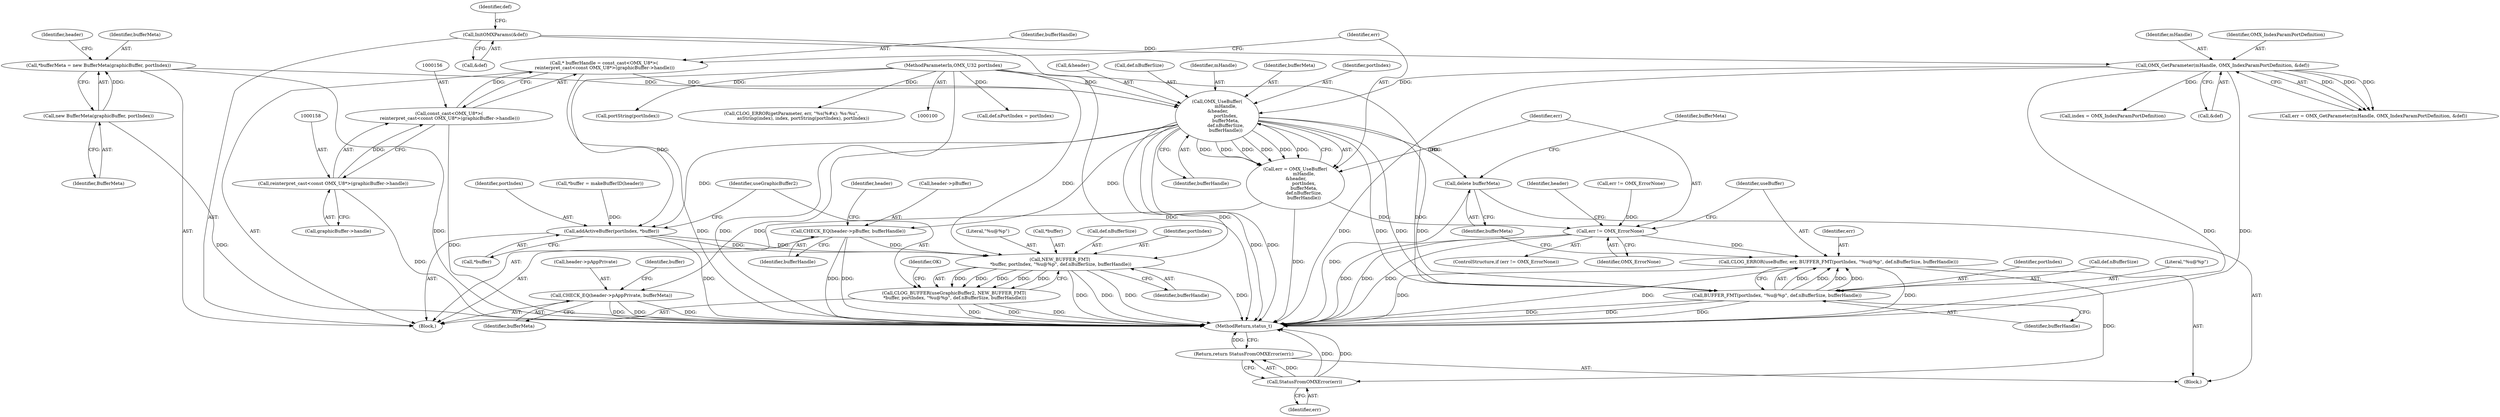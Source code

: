 digraph "0_Android_b351eabb428c7ca85a34513c64601f437923d576_13@pointer" {
"1000164" [label="(Call,OMX_UseBuffer(\n            mHandle,\n &header,\n            portIndex,\n            bufferMeta,\n            def.nBufferSize,\n            bufferHandle))"];
"1000117" [label="(Call,OMX_GetParameter(mHandle, OMX_IndexParamPortDefinition, &def))"];
"1000106" [label="(Call,InitOMXParams(&def))"];
"1000101" [label="(MethodParameterIn,OMX_U32 portIndex)"];
"1000144" [label="(Call,*bufferMeta = new BufferMeta(graphicBuffer, portIndex))"];
"1000146" [label="(Call,new BufferMeta(graphicBuffer, portIndex))"];
"1000153" [label="(Call,* bufferHandle = const_cast<OMX_U8*>(\n reinterpret_cast<const OMX_U8*>(graphicBuffer->handle)))"];
"1000155" [label="(Call,const_cast<OMX_U8*>(\n reinterpret_cast<const OMX_U8*>(graphicBuffer->handle)))"];
"1000157" [label="(Call,reinterpret_cast<const OMX_U8*>(graphicBuffer->handle))"];
"1000162" [label="(Call,err = OMX_UseBuffer(\n            mHandle,\n &header,\n            portIndex,\n            bufferMeta,\n            def.nBufferSize,\n            bufferHandle))"];
"1000175" [label="(Call,err != OMX_ErrorNone)"];
"1000179" [label="(Call,CLOG_ERROR(useBuffer, err, BUFFER_FMT(portIndex, \"%u@%p\", def.nBufferSize, bufferHandle)))"];
"1000199" [label="(Call,StatusFromOMXError(err))"];
"1000198" [label="(Return,return StatusFromOMXError(err);)"];
"1000182" [label="(Call,BUFFER_FMT(portIndex, \"%u@%p\", def.nBufferSize, bufferHandle))"];
"1000189" [label="(Call,delete bufferMeta)"];
"1000201" [label="(Call,CHECK_EQ(header->pBuffer, bufferHandle))"];
"1000222" [label="(Call,NEW_BUFFER_FMT(\n *buffer, portIndex, \"%u@%p\", def.nBufferSize, bufferHandle))"];
"1000220" [label="(Call,CLOG_BUFFER(useGraphicBuffer2, NEW_BUFFER_FMT(\n *buffer, portIndex, \"%u@%p\", def.nBufferSize, bufferHandle)))"];
"1000206" [label="(Call,CHECK_EQ(header->pAppPrivate, bufferMeta))"];
"1000216" [label="(Call,addActiveBuffer(portIndex, *buffer))"];
"1000199" [label="(Call,StatusFromOMXError(err))"];
"1000218" [label="(Call,*buffer)"];
"1000217" [label="(Identifier,portIndex)"];
"1000118" [label="(Identifier,mHandle)"];
"1000183" [label="(Identifier,portIndex)"];
"1000213" [label="(Identifier,buffer)"];
"1000170" [label="(Call,def.nBufferSize)"];
"1000175" [label="(Call,err != OMX_ErrorNone)"];
"1000232" [label="(Identifier,OK)"];
"1000111" [label="(Identifier,def)"];
"1000119" [label="(Identifier,OMX_IndexParamPortDefinition)"];
"1000200" [label="(Identifier,err)"];
"1000211" [label="(Call,*buffer = makeBufferID(header))"];
"1000165" [label="(Identifier,mHandle)"];
"1000207" [label="(Call,header->pAppPrivate)"];
"1000163" [label="(Identifier,err)"];
"1000202" [label="(Call,header->pBuffer)"];
"1000169" [label="(Identifier,bufferMeta)"];
"1000216" [label="(Call,addActiveBuffer(portIndex, *buffer))"];
"1000208" [label="(Identifier,header)"];
"1000106" [label="(Call,InitOMXParams(&def))"];
"1000159" [label="(Call,graphicBuffer->handle)"];
"1000162" [label="(Call,err = OMX_UseBuffer(\n            mHandle,\n &header,\n            portIndex,\n            bufferMeta,\n            def.nBufferSize,\n            bufferHandle))"];
"1000203" [label="(Identifier,header)"];
"1000120" [label="(Call,&def)"];
"1000201" [label="(Call,CHECK_EQ(header->pBuffer, bufferHandle))"];
"1000230" [label="(Identifier,bufferHandle)"];
"1000157" [label="(Call,reinterpret_cast<const OMX_U8*>(graphicBuffer->handle))"];
"1000180" [label="(Identifier,useBuffer)"];
"1000210" [label="(Identifier,bufferMeta)"];
"1000115" [label="(Call,err = OMX_GetParameter(mHandle, OMX_IndexParamPortDefinition, &def))"];
"1000155" [label="(Call,const_cast<OMX_U8*>(\n reinterpret_cast<const OMX_U8*>(graphicBuffer->handle)))"];
"1000173" [label="(Identifier,bufferHandle)"];
"1000144" [label="(Call,*bufferMeta = new BufferMeta(graphicBuffer, portIndex))"];
"1000189" [label="(Call,delete bufferMeta)"];
"1000206" [label="(Call,CHECK_EQ(header->pAppPrivate, bufferMeta))"];
"1000104" [label="(Block,)"];
"1000220" [label="(Call,CLOG_BUFFER(useGraphicBuffer2, NEW_BUFFER_FMT(\n *buffer, portIndex, \"%u@%p\", def.nBufferSize, bufferHandle)))"];
"1000226" [label="(Literal,\"%u@%p\")"];
"1000147" [label="(Identifier,BufferMeta)"];
"1000117" [label="(Call,OMX_GetParameter(mHandle, OMX_IndexParamPortDefinition, &def))"];
"1000185" [label="(Call,def.nBufferSize)"];
"1000176" [label="(Identifier,err)"];
"1000174" [label="(ControlStructure,if (err != OMX_ErrorNone))"];
"1000150" [label="(Identifier,header)"];
"1000168" [label="(Identifier,portIndex)"];
"1000166" [label="(Call,&header)"];
"1000233" [label="(MethodReturn,status_t)"];
"1000222" [label="(Call,NEW_BUFFER_FMT(\n *buffer, portIndex, \"%u@%p\", def.nBufferSize, bufferHandle))"];
"1000128" [label="(Call,index = OMX_IndexParamPortDefinition)"];
"1000123" [label="(Call,err != OMX_ErrorNone)"];
"1000181" [label="(Identifier,err)"];
"1000198" [label="(Return,return StatusFromOMXError(err);)"];
"1000107" [label="(Call,&def)"];
"1000188" [label="(Identifier,bufferHandle)"];
"1000184" [label="(Literal,\"%u@%p\")"];
"1000192" [label="(Identifier,bufferMeta)"];
"1000223" [label="(Call,*buffer)"];
"1000190" [label="(Identifier,bufferMeta)"];
"1000109" [label="(Call,def.nPortIndex = portIndex)"];
"1000227" [label="(Call,def.nBufferSize)"];
"1000178" [label="(Block,)"];
"1000177" [label="(Identifier,OMX_ErrorNone)"];
"1000138" [label="(Call,portString(portIndex))"];
"1000225" [label="(Identifier,portIndex)"];
"1000164" [label="(Call,OMX_UseBuffer(\n            mHandle,\n &header,\n            portIndex,\n            bufferMeta,\n            def.nBufferSize,\n            bufferHandle))"];
"1000205" [label="(Identifier,bufferHandle)"];
"1000154" [label="(Identifier,bufferHandle)"];
"1000131" [label="(Call,CLOG_ERROR(getParameter, err, \"%s(%#x): %s:%u\",\n                asString(index), index, portString(portIndex), portIndex))"];
"1000182" [label="(Call,BUFFER_FMT(portIndex, \"%u@%p\", def.nBufferSize, bufferHandle))"];
"1000179" [label="(Call,CLOG_ERROR(useBuffer, err, BUFFER_FMT(portIndex, \"%u@%p\", def.nBufferSize, bufferHandle)))"];
"1000146" [label="(Call,new BufferMeta(graphicBuffer, portIndex))"];
"1000101" [label="(MethodParameterIn,OMX_U32 portIndex)"];
"1000153" [label="(Call,* bufferHandle = const_cast<OMX_U8*>(\n reinterpret_cast<const OMX_U8*>(graphicBuffer->handle)))"];
"1000221" [label="(Identifier,useGraphicBuffer2)"];
"1000145" [label="(Identifier,bufferMeta)"];
"1000164" -> "1000162"  [label="AST: "];
"1000164" -> "1000173"  [label="CFG: "];
"1000165" -> "1000164"  [label="AST: "];
"1000166" -> "1000164"  [label="AST: "];
"1000168" -> "1000164"  [label="AST: "];
"1000169" -> "1000164"  [label="AST: "];
"1000170" -> "1000164"  [label="AST: "];
"1000173" -> "1000164"  [label="AST: "];
"1000162" -> "1000164"  [label="CFG: "];
"1000164" -> "1000233"  [label="DDG: "];
"1000164" -> "1000233"  [label="DDG: "];
"1000164" -> "1000162"  [label="DDG: "];
"1000164" -> "1000162"  [label="DDG: "];
"1000164" -> "1000162"  [label="DDG: "];
"1000164" -> "1000162"  [label="DDG: "];
"1000164" -> "1000162"  [label="DDG: "];
"1000164" -> "1000162"  [label="DDG: "];
"1000117" -> "1000164"  [label="DDG: "];
"1000101" -> "1000164"  [label="DDG: "];
"1000144" -> "1000164"  [label="DDG: "];
"1000153" -> "1000164"  [label="DDG: "];
"1000164" -> "1000182"  [label="DDG: "];
"1000164" -> "1000182"  [label="DDG: "];
"1000164" -> "1000182"  [label="DDG: "];
"1000164" -> "1000189"  [label="DDG: "];
"1000164" -> "1000201"  [label="DDG: "];
"1000164" -> "1000206"  [label="DDG: "];
"1000164" -> "1000216"  [label="DDG: "];
"1000164" -> "1000222"  [label="DDG: "];
"1000117" -> "1000115"  [label="AST: "];
"1000117" -> "1000120"  [label="CFG: "];
"1000118" -> "1000117"  [label="AST: "];
"1000119" -> "1000117"  [label="AST: "];
"1000120" -> "1000117"  [label="AST: "];
"1000115" -> "1000117"  [label="CFG: "];
"1000117" -> "1000233"  [label="DDG: "];
"1000117" -> "1000233"  [label="DDG: "];
"1000117" -> "1000233"  [label="DDG: "];
"1000117" -> "1000115"  [label="DDG: "];
"1000117" -> "1000115"  [label="DDG: "];
"1000117" -> "1000115"  [label="DDG: "];
"1000106" -> "1000117"  [label="DDG: "];
"1000117" -> "1000128"  [label="DDG: "];
"1000106" -> "1000104"  [label="AST: "];
"1000106" -> "1000107"  [label="CFG: "];
"1000107" -> "1000106"  [label="AST: "];
"1000111" -> "1000106"  [label="CFG: "];
"1000106" -> "1000233"  [label="DDG: "];
"1000101" -> "1000100"  [label="AST: "];
"1000101" -> "1000233"  [label="DDG: "];
"1000101" -> "1000109"  [label="DDG: "];
"1000101" -> "1000138"  [label="DDG: "];
"1000101" -> "1000131"  [label="DDG: "];
"1000101" -> "1000182"  [label="DDG: "];
"1000101" -> "1000216"  [label="DDG: "];
"1000101" -> "1000222"  [label="DDG: "];
"1000144" -> "1000104"  [label="AST: "];
"1000144" -> "1000146"  [label="CFG: "];
"1000145" -> "1000144"  [label="AST: "];
"1000146" -> "1000144"  [label="AST: "];
"1000150" -> "1000144"  [label="CFG: "];
"1000144" -> "1000233"  [label="DDG: "];
"1000146" -> "1000144"  [label="DDG: "];
"1000146" -> "1000147"  [label="CFG: "];
"1000147" -> "1000146"  [label="AST: "];
"1000146" -> "1000233"  [label="DDG: "];
"1000153" -> "1000104"  [label="AST: "];
"1000153" -> "1000155"  [label="CFG: "];
"1000154" -> "1000153"  [label="AST: "];
"1000155" -> "1000153"  [label="AST: "];
"1000163" -> "1000153"  [label="CFG: "];
"1000153" -> "1000233"  [label="DDG: "];
"1000155" -> "1000153"  [label="DDG: "];
"1000155" -> "1000157"  [label="CFG: "];
"1000156" -> "1000155"  [label="AST: "];
"1000157" -> "1000155"  [label="AST: "];
"1000155" -> "1000233"  [label="DDG: "];
"1000157" -> "1000155"  [label="DDG: "];
"1000157" -> "1000159"  [label="CFG: "];
"1000158" -> "1000157"  [label="AST: "];
"1000159" -> "1000157"  [label="AST: "];
"1000157" -> "1000233"  [label="DDG: "];
"1000162" -> "1000104"  [label="AST: "];
"1000163" -> "1000162"  [label="AST: "];
"1000176" -> "1000162"  [label="CFG: "];
"1000162" -> "1000233"  [label="DDG: "];
"1000162" -> "1000175"  [label="DDG: "];
"1000175" -> "1000174"  [label="AST: "];
"1000175" -> "1000177"  [label="CFG: "];
"1000176" -> "1000175"  [label="AST: "];
"1000177" -> "1000175"  [label="AST: "];
"1000180" -> "1000175"  [label="CFG: "];
"1000203" -> "1000175"  [label="CFG: "];
"1000175" -> "1000233"  [label="DDG: "];
"1000175" -> "1000233"  [label="DDG: "];
"1000175" -> "1000233"  [label="DDG: "];
"1000123" -> "1000175"  [label="DDG: "];
"1000175" -> "1000179"  [label="DDG: "];
"1000179" -> "1000178"  [label="AST: "];
"1000179" -> "1000182"  [label="CFG: "];
"1000180" -> "1000179"  [label="AST: "];
"1000181" -> "1000179"  [label="AST: "];
"1000182" -> "1000179"  [label="AST: "];
"1000190" -> "1000179"  [label="CFG: "];
"1000179" -> "1000233"  [label="DDG: "];
"1000179" -> "1000233"  [label="DDG: "];
"1000179" -> "1000233"  [label="DDG: "];
"1000182" -> "1000179"  [label="DDG: "];
"1000182" -> "1000179"  [label="DDG: "];
"1000182" -> "1000179"  [label="DDG: "];
"1000182" -> "1000179"  [label="DDG: "];
"1000179" -> "1000199"  [label="DDG: "];
"1000199" -> "1000198"  [label="AST: "];
"1000199" -> "1000200"  [label="CFG: "];
"1000200" -> "1000199"  [label="AST: "];
"1000198" -> "1000199"  [label="CFG: "];
"1000199" -> "1000233"  [label="DDG: "];
"1000199" -> "1000233"  [label="DDG: "];
"1000199" -> "1000198"  [label="DDG: "];
"1000198" -> "1000178"  [label="AST: "];
"1000233" -> "1000198"  [label="CFG: "];
"1000198" -> "1000233"  [label="DDG: "];
"1000182" -> "1000188"  [label="CFG: "];
"1000183" -> "1000182"  [label="AST: "];
"1000184" -> "1000182"  [label="AST: "];
"1000185" -> "1000182"  [label="AST: "];
"1000188" -> "1000182"  [label="AST: "];
"1000182" -> "1000233"  [label="DDG: "];
"1000182" -> "1000233"  [label="DDG: "];
"1000182" -> "1000233"  [label="DDG: "];
"1000189" -> "1000178"  [label="AST: "];
"1000189" -> "1000190"  [label="CFG: "];
"1000190" -> "1000189"  [label="AST: "];
"1000192" -> "1000189"  [label="CFG: "];
"1000189" -> "1000233"  [label="DDG: "];
"1000201" -> "1000104"  [label="AST: "];
"1000201" -> "1000205"  [label="CFG: "];
"1000202" -> "1000201"  [label="AST: "];
"1000205" -> "1000201"  [label="AST: "];
"1000208" -> "1000201"  [label="CFG: "];
"1000201" -> "1000233"  [label="DDG: "];
"1000201" -> "1000233"  [label="DDG: "];
"1000201" -> "1000222"  [label="DDG: "];
"1000222" -> "1000220"  [label="AST: "];
"1000222" -> "1000230"  [label="CFG: "];
"1000223" -> "1000222"  [label="AST: "];
"1000225" -> "1000222"  [label="AST: "];
"1000226" -> "1000222"  [label="AST: "];
"1000227" -> "1000222"  [label="AST: "];
"1000230" -> "1000222"  [label="AST: "];
"1000220" -> "1000222"  [label="CFG: "];
"1000222" -> "1000233"  [label="DDG: "];
"1000222" -> "1000233"  [label="DDG: "];
"1000222" -> "1000233"  [label="DDG: "];
"1000222" -> "1000233"  [label="DDG: "];
"1000222" -> "1000220"  [label="DDG: "];
"1000222" -> "1000220"  [label="DDG: "];
"1000222" -> "1000220"  [label="DDG: "];
"1000222" -> "1000220"  [label="DDG: "];
"1000222" -> "1000220"  [label="DDG: "];
"1000216" -> "1000222"  [label="DDG: "];
"1000216" -> "1000222"  [label="DDG: "];
"1000220" -> "1000104"  [label="AST: "];
"1000221" -> "1000220"  [label="AST: "];
"1000232" -> "1000220"  [label="CFG: "];
"1000220" -> "1000233"  [label="DDG: "];
"1000220" -> "1000233"  [label="DDG: "];
"1000220" -> "1000233"  [label="DDG: "];
"1000206" -> "1000104"  [label="AST: "];
"1000206" -> "1000210"  [label="CFG: "];
"1000207" -> "1000206"  [label="AST: "];
"1000210" -> "1000206"  [label="AST: "];
"1000213" -> "1000206"  [label="CFG: "];
"1000206" -> "1000233"  [label="DDG: "];
"1000206" -> "1000233"  [label="DDG: "];
"1000206" -> "1000233"  [label="DDG: "];
"1000216" -> "1000104"  [label="AST: "];
"1000216" -> "1000218"  [label="CFG: "];
"1000217" -> "1000216"  [label="AST: "];
"1000218" -> "1000216"  [label="AST: "];
"1000221" -> "1000216"  [label="CFG: "];
"1000216" -> "1000233"  [label="DDG: "];
"1000211" -> "1000216"  [label="DDG: "];
}
